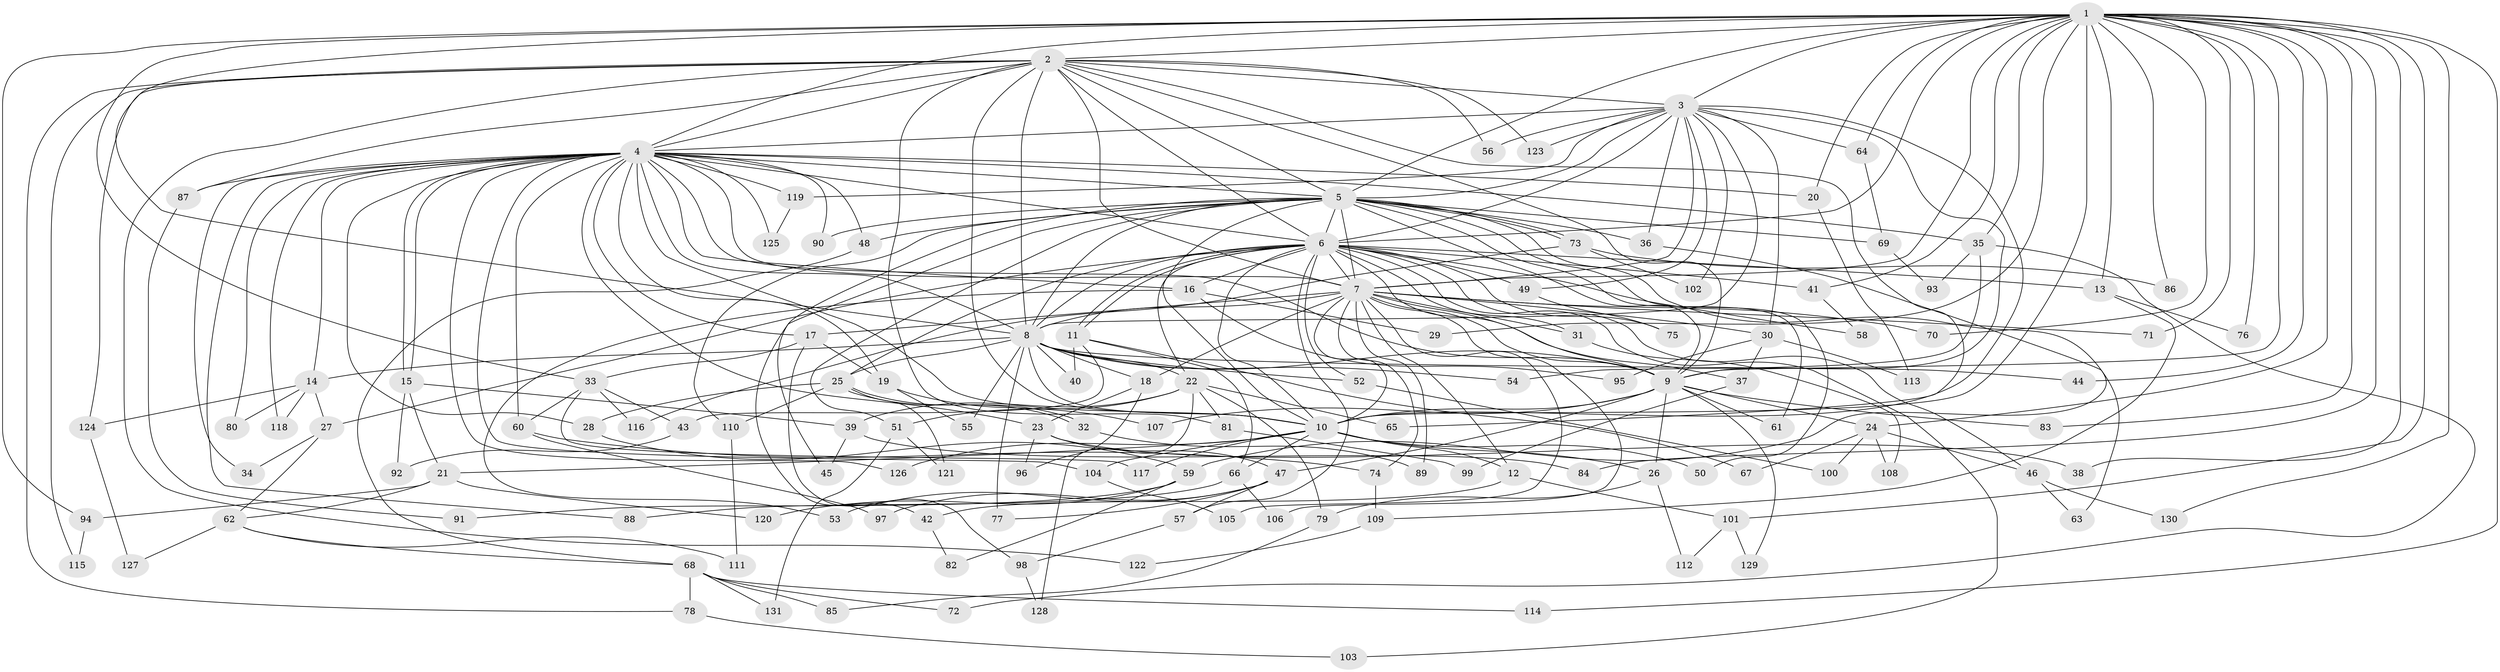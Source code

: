 // coarse degree distribution, {23: 0.015384615384615385, 14: 0.03076923076923077, 21: 0.015384615384615385, 17: 0.015384615384615385, 26: 0.015384615384615385, 24: 0.015384615384615385, 4: 0.06153846153846154, 6: 0.046153846153846156, 5: 0.13846153846153847, 9: 0.015384615384615385, 3: 0.2, 13: 0.015384615384615385, 10: 0.015384615384615385, 2: 0.38461538461538464, 1: 0.015384615384615385}
// Generated by graph-tools (version 1.1) at 2025/17/03/04/25 18:17:51]
// undirected, 131 vertices, 287 edges
graph export_dot {
graph [start="1"]
  node [color=gray90,style=filled];
  1;
  2;
  3;
  4;
  5;
  6;
  7;
  8;
  9;
  10;
  11;
  12;
  13;
  14;
  15;
  16;
  17;
  18;
  19;
  20;
  21;
  22;
  23;
  24;
  25;
  26;
  27;
  28;
  29;
  30;
  31;
  32;
  33;
  34;
  35;
  36;
  37;
  38;
  39;
  40;
  41;
  42;
  43;
  44;
  45;
  46;
  47;
  48;
  49;
  50;
  51;
  52;
  53;
  54;
  55;
  56;
  57;
  58;
  59;
  60;
  61;
  62;
  63;
  64;
  65;
  66;
  67;
  68;
  69;
  70;
  71;
  72;
  73;
  74;
  75;
  76;
  77;
  78;
  79;
  80;
  81;
  82;
  83;
  84;
  85;
  86;
  87;
  88;
  89;
  90;
  91;
  92;
  93;
  94;
  95;
  96;
  97;
  98;
  99;
  100;
  101;
  102;
  103;
  104;
  105;
  106;
  107;
  108;
  109;
  110;
  111;
  112;
  113;
  114;
  115;
  116;
  117;
  118;
  119;
  120;
  121;
  122;
  123;
  124;
  125;
  126;
  127;
  128;
  129;
  130;
  131;
  1 -- 2;
  1 -- 3;
  1 -- 4;
  1 -- 5;
  1 -- 6;
  1 -- 7;
  1 -- 8;
  1 -- 9;
  1 -- 10;
  1 -- 13;
  1 -- 20;
  1 -- 24;
  1 -- 29;
  1 -- 33;
  1 -- 35;
  1 -- 38;
  1 -- 41;
  1 -- 44;
  1 -- 64;
  1 -- 70;
  1 -- 71;
  1 -- 76;
  1 -- 83;
  1 -- 84;
  1 -- 86;
  1 -- 94;
  1 -- 101;
  1 -- 114;
  1 -- 130;
  2 -- 3;
  2 -- 4;
  2 -- 5;
  2 -- 6;
  2 -- 7;
  2 -- 8;
  2 -- 9;
  2 -- 10;
  2 -- 56;
  2 -- 65;
  2 -- 78;
  2 -- 81;
  2 -- 87;
  2 -- 115;
  2 -- 122;
  2 -- 123;
  2 -- 124;
  3 -- 4;
  3 -- 5;
  3 -- 6;
  3 -- 7;
  3 -- 8;
  3 -- 9;
  3 -- 10;
  3 -- 30;
  3 -- 36;
  3 -- 49;
  3 -- 56;
  3 -- 64;
  3 -- 102;
  3 -- 119;
  3 -- 123;
  4 -- 5;
  4 -- 6;
  4 -- 7;
  4 -- 8;
  4 -- 9;
  4 -- 10;
  4 -- 14;
  4 -- 15;
  4 -- 15;
  4 -- 16;
  4 -- 17;
  4 -- 19;
  4 -- 20;
  4 -- 23;
  4 -- 28;
  4 -- 34;
  4 -- 35;
  4 -- 48;
  4 -- 60;
  4 -- 80;
  4 -- 87;
  4 -- 88;
  4 -- 90;
  4 -- 104;
  4 -- 118;
  4 -- 119;
  4 -- 125;
  4 -- 126;
  5 -- 6;
  5 -- 7;
  5 -- 8;
  5 -- 9;
  5 -- 10;
  5 -- 36;
  5 -- 42;
  5 -- 45;
  5 -- 48;
  5 -- 50;
  5 -- 51;
  5 -- 61;
  5 -- 63;
  5 -- 69;
  5 -- 73;
  5 -- 73;
  5 -- 90;
  5 -- 110;
  6 -- 7;
  6 -- 8;
  6 -- 9;
  6 -- 10;
  6 -- 11;
  6 -- 11;
  6 -- 13;
  6 -- 16;
  6 -- 22;
  6 -- 25;
  6 -- 27;
  6 -- 31;
  6 -- 41;
  6 -- 46;
  6 -- 49;
  6 -- 52;
  6 -- 57;
  6 -- 58;
  6 -- 75;
  6 -- 103;
  7 -- 8;
  7 -- 9;
  7 -- 10;
  7 -- 12;
  7 -- 17;
  7 -- 18;
  7 -- 30;
  7 -- 31;
  7 -- 37;
  7 -- 70;
  7 -- 71;
  7 -- 74;
  7 -- 89;
  7 -- 105;
  7 -- 106;
  8 -- 9;
  8 -- 10;
  8 -- 14;
  8 -- 18;
  8 -- 22;
  8 -- 25;
  8 -- 40;
  8 -- 44;
  8 -- 52;
  8 -- 54;
  8 -- 55;
  8 -- 77;
  9 -- 10;
  9 -- 24;
  9 -- 26;
  9 -- 47;
  9 -- 61;
  9 -- 83;
  9 -- 107;
  9 -- 129;
  10 -- 12;
  10 -- 21;
  10 -- 26;
  10 -- 50;
  10 -- 66;
  10 -- 104;
  10 -- 117;
  10 -- 126;
  11 -- 40;
  11 -- 43;
  11 -- 66;
  11 -- 67;
  12 -- 42;
  12 -- 101;
  13 -- 76;
  13 -- 109;
  14 -- 27;
  14 -- 80;
  14 -- 118;
  14 -- 124;
  15 -- 21;
  15 -- 39;
  15 -- 92;
  16 -- 29;
  16 -- 53;
  16 -- 95;
  17 -- 19;
  17 -- 33;
  17 -- 98;
  18 -- 23;
  18 -- 96;
  19 -- 55;
  19 -- 107;
  20 -- 113;
  21 -- 62;
  21 -- 94;
  21 -- 120;
  22 -- 39;
  22 -- 51;
  22 -- 65;
  22 -- 79;
  22 -- 81;
  22 -- 128;
  23 -- 38;
  23 -- 47;
  23 -- 96;
  24 -- 46;
  24 -- 67;
  24 -- 100;
  24 -- 108;
  25 -- 28;
  25 -- 32;
  25 -- 32;
  25 -- 110;
  25 -- 121;
  26 -- 79;
  26 -- 112;
  27 -- 34;
  27 -- 62;
  28 -- 59;
  30 -- 37;
  30 -- 95;
  30 -- 113;
  31 -- 108;
  32 -- 89;
  33 -- 43;
  33 -- 60;
  33 -- 116;
  33 -- 117;
  35 -- 54;
  35 -- 72;
  35 -- 93;
  36 -- 59;
  37 -- 99;
  39 -- 45;
  39 -- 84;
  41 -- 58;
  42 -- 82;
  43 -- 92;
  46 -- 63;
  46 -- 130;
  47 -- 53;
  47 -- 57;
  47 -- 77;
  47 -- 97;
  48 -- 68;
  49 -- 75;
  51 -- 121;
  51 -- 131;
  52 -- 100;
  57 -- 98;
  59 -- 82;
  59 -- 91;
  59 -- 120;
  60 -- 74;
  60 -- 97;
  62 -- 68;
  62 -- 111;
  62 -- 127;
  64 -- 69;
  66 -- 88;
  66 -- 106;
  68 -- 72;
  68 -- 78;
  68 -- 85;
  68 -- 114;
  68 -- 131;
  69 -- 93;
  73 -- 86;
  73 -- 102;
  73 -- 116;
  74 -- 109;
  78 -- 103;
  79 -- 85;
  81 -- 99;
  87 -- 91;
  94 -- 115;
  98 -- 128;
  101 -- 112;
  101 -- 129;
  104 -- 105;
  109 -- 122;
  110 -- 111;
  119 -- 125;
  124 -- 127;
}
